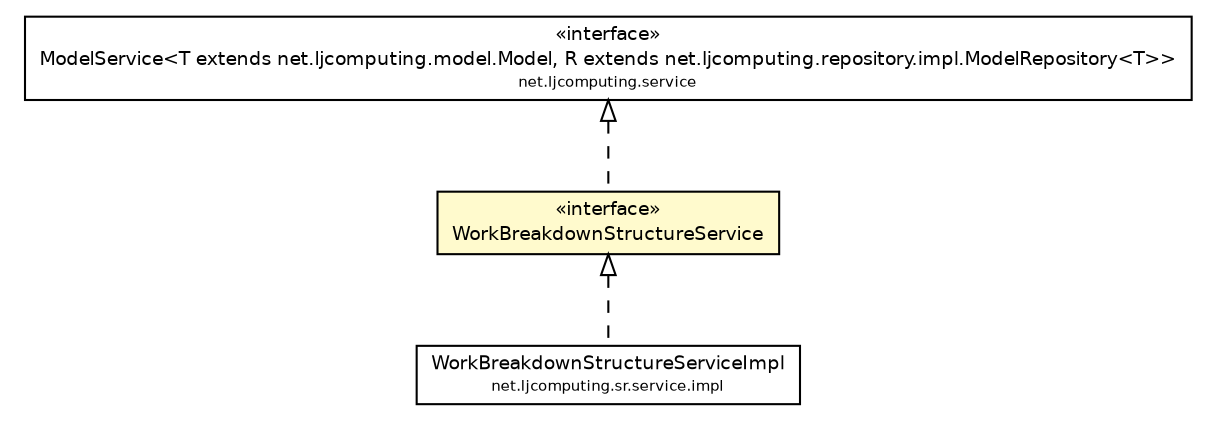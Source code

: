 #!/usr/local/bin/dot
#
# Class diagram 
# Generated by UMLGraph version R5_6 (http://www.umlgraph.org/)
#

digraph G {
	edge [fontname="Helvetica",fontsize=10,labelfontname="Helvetica",labelfontsize=10];
	node [fontname="Helvetica",fontsize=10,shape=plaintext];
	nodesep=0.25;
	ranksep=0.5;
	// net.ljcomputing.sr.service.WorkBreakdownStructureService
	c158 [label=<<table title="net.ljcomputing.sr.service.WorkBreakdownStructureService" border="0" cellborder="1" cellspacing="0" cellpadding="2" port="p" bgcolor="lemonChiffon" href="./WorkBreakdownStructureService.html">
		<tr><td><table border="0" cellspacing="0" cellpadding="1">
<tr><td align="center" balign="center"> &#171;interface&#187; </td></tr>
<tr><td align="center" balign="center"> WorkBreakdownStructureService </td></tr>
		</table></td></tr>
		</table>>, URL="./WorkBreakdownStructureService.html", fontname="Helvetica", fontcolor="black", fontsize=9.0];
	// net.ljcomputing.sr.service.impl.WorkBreakdownStructureServiceImpl
	c162 [label=<<table title="net.ljcomputing.sr.service.impl.WorkBreakdownStructureServiceImpl" border="0" cellborder="1" cellspacing="0" cellpadding="2" port="p" href="./impl/WorkBreakdownStructureServiceImpl.html">
		<tr><td><table border="0" cellspacing="0" cellpadding="1">
<tr><td align="center" balign="center"> WorkBreakdownStructureServiceImpl </td></tr>
<tr><td align="center" balign="center"><font point-size="7.0"> net.ljcomputing.sr.service.impl </font></td></tr>
		</table></td></tr>
		</table>>, URL="./impl/WorkBreakdownStructureServiceImpl.html", fontname="Helvetica", fontcolor="black", fontsize=9.0];
	//net.ljcomputing.sr.service.WorkBreakdownStructureService implements net.ljcomputing.service.ModelService<T extends net.ljcomputing.model.Model, R extends net.ljcomputing.repository.impl.ModelRepository<T>>
	c165:p -> c158:p [dir=back,arrowtail=empty,style=dashed];
	//net.ljcomputing.sr.service.impl.WorkBreakdownStructureServiceImpl implements net.ljcomputing.sr.service.WorkBreakdownStructureService
	c158:p -> c162:p [dir=back,arrowtail=empty,style=dashed];
	// net.ljcomputing.service.ModelService<T extends net.ljcomputing.model.Model, R extends net.ljcomputing.repository.impl.ModelRepository<T>>
	c165 [label=<<table title="net.ljcomputing.service.ModelService" border="0" cellborder="1" cellspacing="0" cellpadding="2" port="p">
		<tr><td><table border="0" cellspacing="0" cellpadding="1">
<tr><td align="center" balign="center"> &#171;interface&#187; </td></tr>
<tr><td align="center" balign="center"> ModelService&lt;T extends net.ljcomputing.model.Model, R extends net.ljcomputing.repository.impl.ModelRepository&lt;T&gt;&gt; </td></tr>
<tr><td align="center" balign="center"><font point-size="7.0"> net.ljcomputing.service </font></td></tr>
		</table></td></tr>
		</table>>, URL="null", fontname="Helvetica", fontcolor="black", fontsize=9.0];
}

